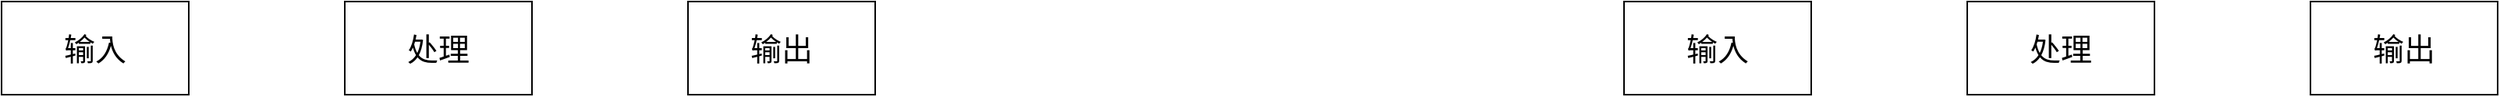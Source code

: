 <mxfile>
    <diagram id="aaj7mL1S4IDT17MkTl8F" name="第 1 页">
        <mxGraphModel dx="2748" dy="1580" grid="1" gridSize="10" guides="1" tooltips="1" connect="1" arrows="1" fold="1" page="1" pageScale="1" pageWidth="3300" pageHeight="4681" math="0" shadow="0">
            <root>
                <mxCell id="0"/>
                <mxCell id="1" parent="0"/>
                <mxCell id="2" value="&lt;font style=&quot;font-size: 20px&quot;&gt;输入&lt;/font&gt;" style="rounded=0;whiteSpace=wrap;html=1;" vertex="1" parent="1">
                    <mxGeometry x="270" y="220" width="120" height="60" as="geometry"/>
                </mxCell>
                <mxCell id="3" value="&lt;font style=&quot;font-size: 20px&quot;&gt;处理&lt;/font&gt;" style="rounded=0;whiteSpace=wrap;html=1;" vertex="1" parent="1">
                    <mxGeometry x="490" y="220" width="120" height="60" as="geometry"/>
                </mxCell>
                <mxCell id="4" value="&lt;span style=&quot;font-size: 20px&quot;&gt;输出&lt;/span&gt;" style="rounded=0;whiteSpace=wrap;html=1;" vertex="1" parent="1">
                    <mxGeometry x="710" y="220" width="120" height="60" as="geometry"/>
                </mxCell>
                <mxCell id="5" value="&lt;font style=&quot;font-size: 20px&quot;&gt;输入&lt;/font&gt;" style="rounded=0;whiteSpace=wrap;html=1;" vertex="1" parent="1">
                    <mxGeometry x="1310" y="220" width="120" height="60" as="geometry"/>
                </mxCell>
                <mxCell id="6" value="&lt;font style=&quot;font-size: 20px&quot;&gt;处理&lt;/font&gt;" style="rounded=0;whiteSpace=wrap;html=1;" vertex="1" parent="1">
                    <mxGeometry x="1530" y="220" width="120" height="60" as="geometry"/>
                </mxCell>
                <mxCell id="7" value="&lt;span style=&quot;font-size: 20px&quot;&gt;输出&lt;/span&gt;" style="rounded=0;whiteSpace=wrap;html=1;" vertex="1" parent="1">
                    <mxGeometry x="1750" y="220" width="120" height="60" as="geometry"/>
                </mxCell>
            </root>
        </mxGraphModel>
    </diagram>
</mxfile>